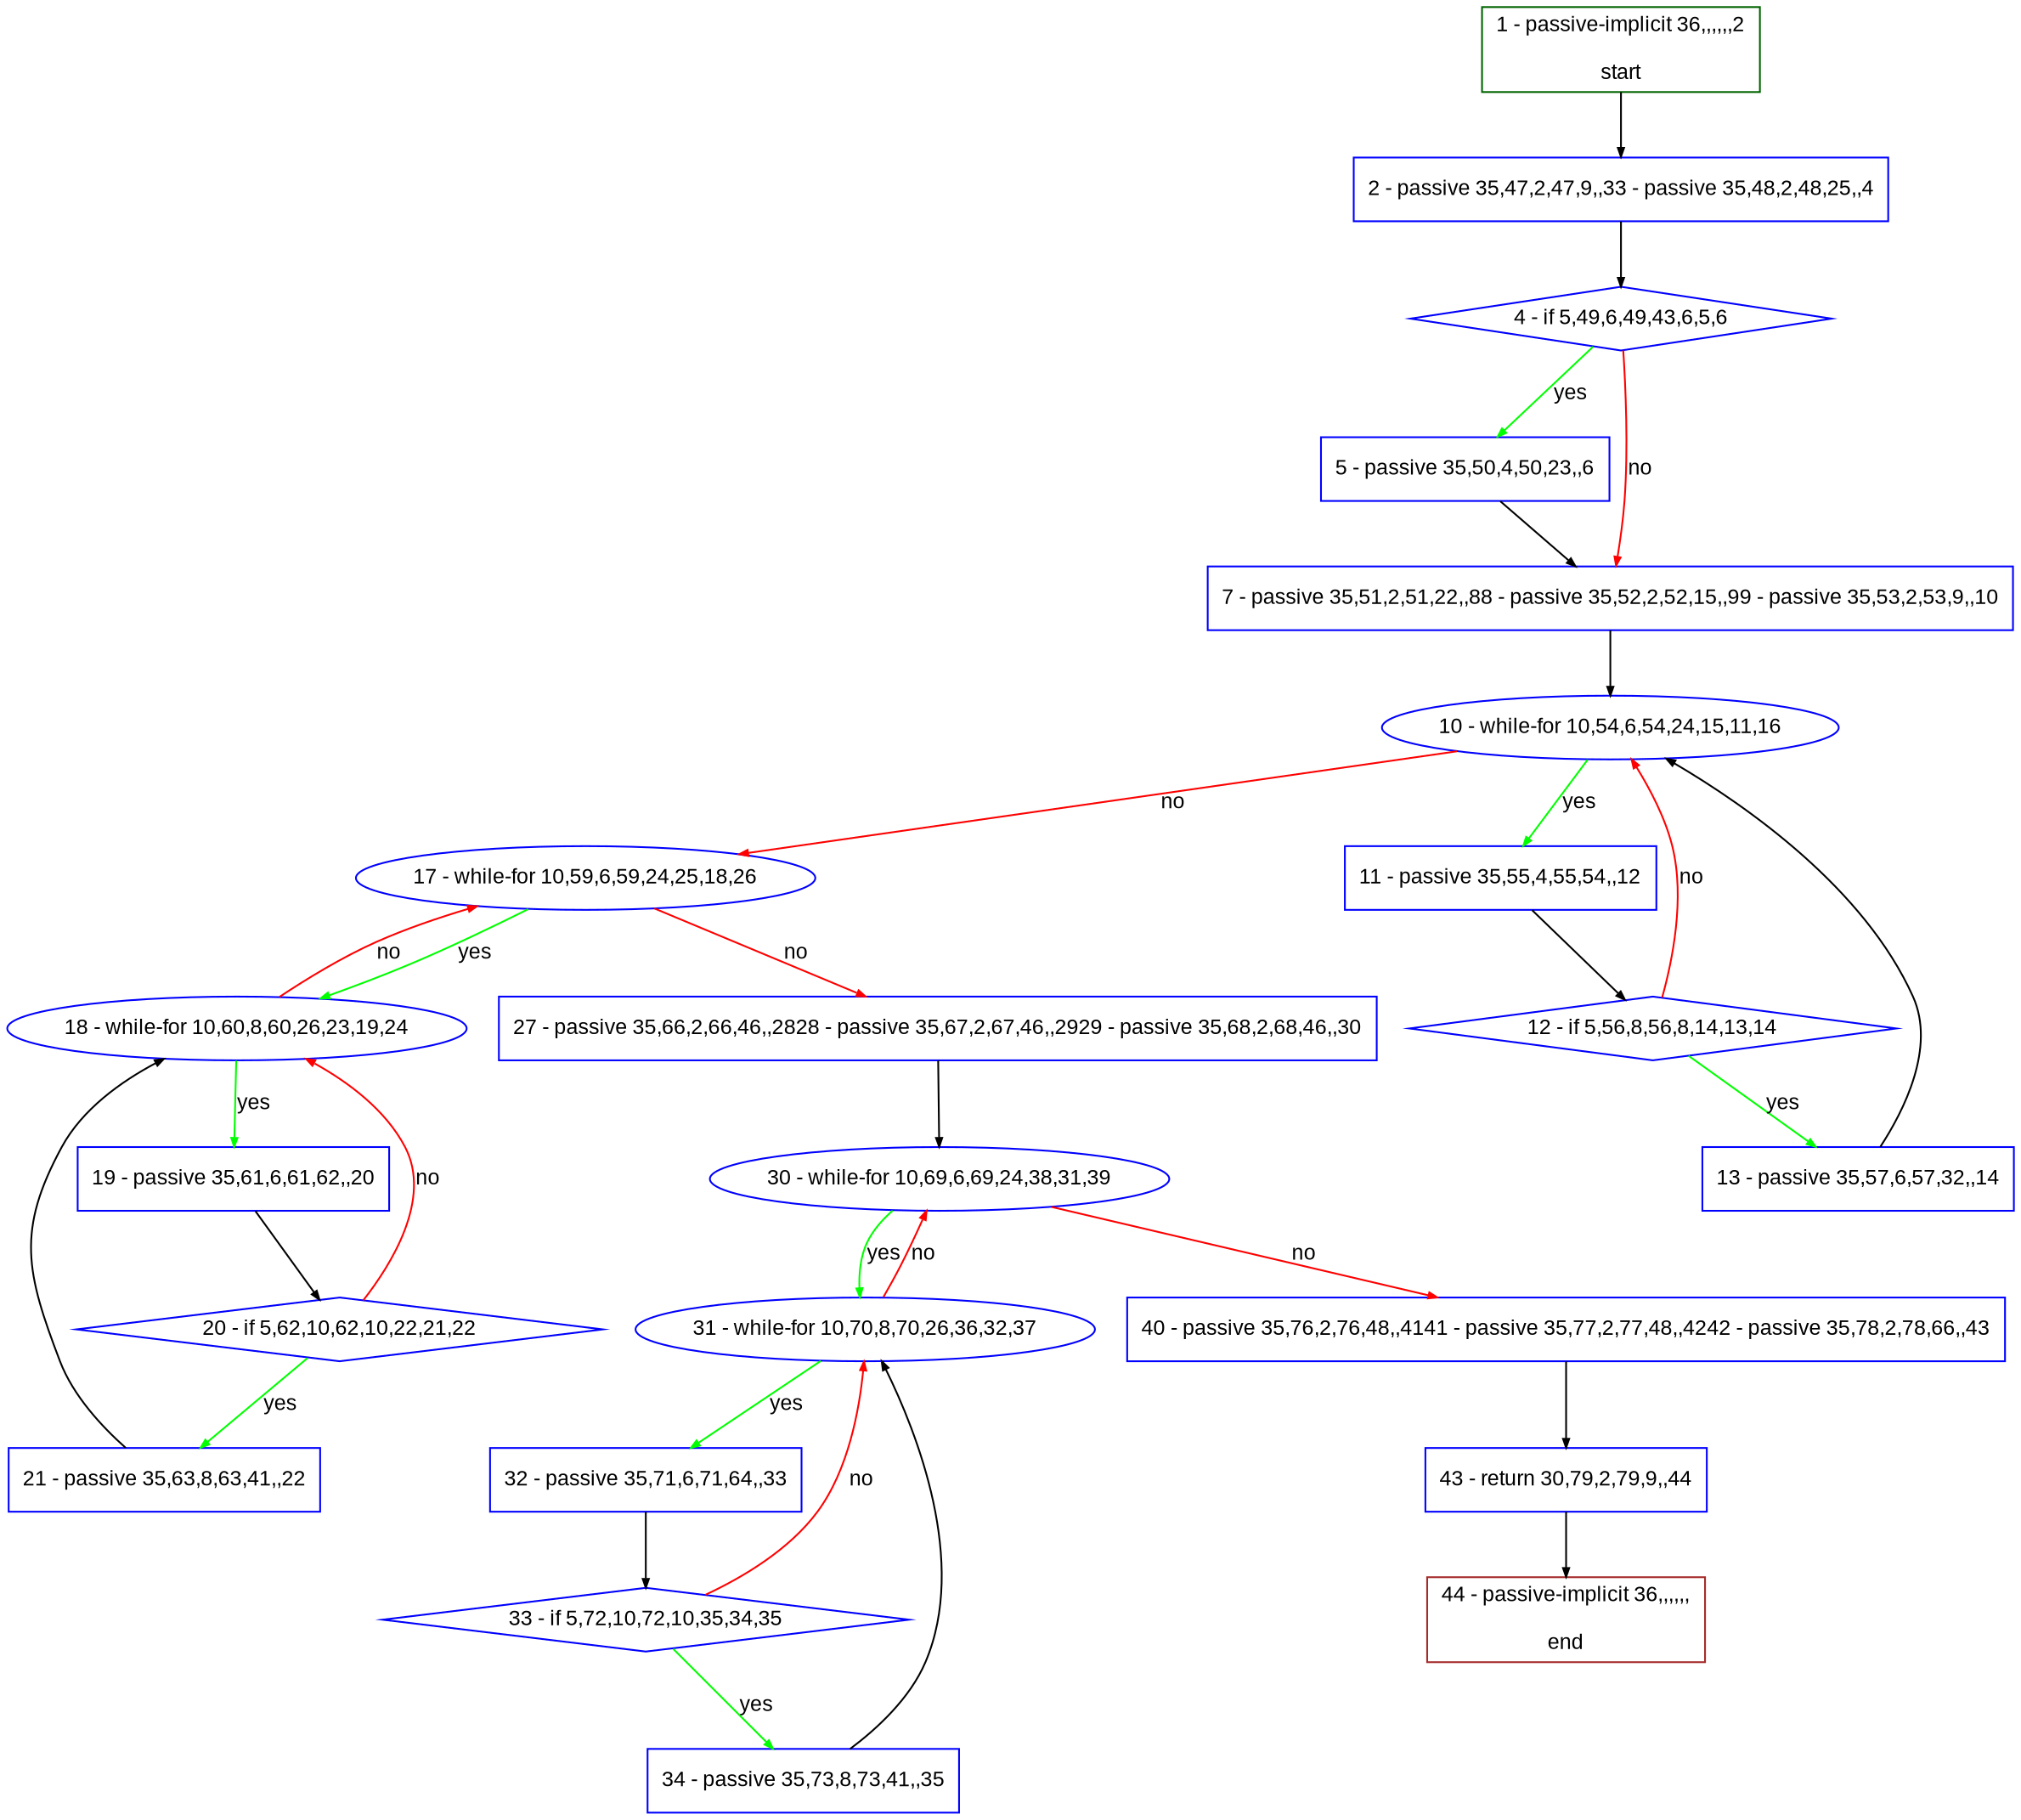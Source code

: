 digraph "" {
  graph [pack="true", label="", fontsize="12", packmode="clust", fontname="Arial", fillcolor="#FFFFCC", bgcolor="white", style="rounded,filled", compound="true"];
  node [node_initialized="no", label="", color="grey", fontsize="12", fillcolor="white", fontname="Arial", style="filled", shape="rectangle", compound="true", fixedsize="false"];
  edge [fontcolor="black", arrowhead="normal", arrowtail="none", arrowsize="0.5", ltail="", label="", color="black", fontsize="12", lhead="", fontname="Arial", dir="forward", compound="true"];
  __N1 [label="2 - passive 35,47,2,47,9,,33 - passive 35,48,2,48,25,,4", color="#0000ff", fillcolor="#ffffff", style="filled", shape="box"];
  __N2 [label="1 - passive-implicit 36,,,,,,2\n\nstart", color="#006400", fillcolor="#ffffff", style="filled", shape="box"];
  __N3 [label="4 - if 5,49,6,49,43,6,5,6", color="#0000ff", fillcolor="#ffffff", style="filled", shape="diamond"];
  __N4 [label="5 - passive 35,50,4,50,23,,6", color="#0000ff", fillcolor="#ffffff", style="filled", shape="box"];
  __N5 [label="7 - passive 35,51,2,51,22,,88 - passive 35,52,2,52,15,,99 - passive 35,53,2,53,9,,10", color="#0000ff", fillcolor="#ffffff", style="filled", shape="box"];
  __N6 [label="10 - while-for 10,54,6,54,24,15,11,16", color="#0000ff", fillcolor="#ffffff", style="filled", shape="oval"];
  __N7 [label="11 - passive 35,55,4,55,54,,12", color="#0000ff", fillcolor="#ffffff", style="filled", shape="box"];
  __N8 [label="17 - while-for 10,59,6,59,24,25,18,26", color="#0000ff", fillcolor="#ffffff", style="filled", shape="oval"];
  __N9 [label="12 - if 5,56,8,56,8,14,13,14", color="#0000ff", fillcolor="#ffffff", style="filled", shape="diamond"];
  __N10 [label="13 - passive 35,57,6,57,32,,14", color="#0000ff", fillcolor="#ffffff", style="filled", shape="box"];
  __N11 [label="18 - while-for 10,60,8,60,26,23,19,24", color="#0000ff", fillcolor="#ffffff", style="filled", shape="oval"];
  __N12 [label="27 - passive 35,66,2,66,46,,2828 - passive 35,67,2,67,46,,2929 - passive 35,68,2,68,46,,30", color="#0000ff", fillcolor="#ffffff", style="filled", shape="box"];
  __N13 [label="19 - passive 35,61,6,61,62,,20", color="#0000ff", fillcolor="#ffffff", style="filled", shape="box"];
  __N14 [label="20 - if 5,62,10,62,10,22,21,22", color="#0000ff", fillcolor="#ffffff", style="filled", shape="diamond"];
  __N15 [label="21 - passive 35,63,8,63,41,,22", color="#0000ff", fillcolor="#ffffff", style="filled", shape="box"];
  __N16 [label="30 - while-for 10,69,6,69,24,38,31,39", color="#0000ff", fillcolor="#ffffff", style="filled", shape="oval"];
  __N17 [label="31 - while-for 10,70,8,70,26,36,32,37", color="#0000ff", fillcolor="#ffffff", style="filled", shape="oval"];
  __N18 [label="40 - passive 35,76,2,76,48,,4141 - passive 35,77,2,77,48,,4242 - passive 35,78,2,78,66,,43", color="#0000ff", fillcolor="#ffffff", style="filled", shape="box"];
  __N19 [label="32 - passive 35,71,6,71,64,,33", color="#0000ff", fillcolor="#ffffff", style="filled", shape="box"];
  __N20 [label="33 - if 5,72,10,72,10,35,34,35", color="#0000ff", fillcolor="#ffffff", style="filled", shape="diamond"];
  __N21 [label="34 - passive 35,73,8,73,41,,35", color="#0000ff", fillcolor="#ffffff", style="filled", shape="box"];
  __N22 [label="43 - return 30,79,2,79,9,,44", color="#0000ff", fillcolor="#ffffff", style="filled", shape="box"];
  __N23 [label="44 - passive-implicit 36,,,,,,\n\nend", color="#a52a2a", fillcolor="#ffffff", style="filled", shape="box"];
  __N2 -> __N1 [arrowhead="normal", arrowtail="none", color="#000000", label="", dir="forward"];
  __N1 -> __N3 [arrowhead="normal", arrowtail="none", color="#000000", label="", dir="forward"];
  __N3 -> __N4 [arrowhead="normal", arrowtail="none", color="#00ff00", label="yes", dir="forward"];
  __N3 -> __N5 [arrowhead="normal", arrowtail="none", color="#ff0000", label="no", dir="forward"];
  __N4 -> __N5 [arrowhead="normal", arrowtail="none", color="#000000", label="", dir="forward"];
  __N5 -> __N6 [arrowhead="normal", arrowtail="none", color="#000000", label="", dir="forward"];
  __N6 -> __N7 [arrowhead="normal", arrowtail="none", color="#00ff00", label="yes", dir="forward"];
  __N6 -> __N8 [arrowhead="normal", arrowtail="none", color="#ff0000", label="no", dir="forward"];
  __N7 -> __N9 [arrowhead="normal", arrowtail="none", color="#000000", label="", dir="forward"];
  __N9 -> __N6 [arrowhead="normal", arrowtail="none", color="#ff0000", label="no", dir="forward"];
  __N9 -> __N10 [arrowhead="normal", arrowtail="none", color="#00ff00", label="yes", dir="forward"];
  __N10 -> __N6 [arrowhead="normal", arrowtail="none", color="#000000", label="", dir="forward"];
  __N8 -> __N11 [arrowhead="normal", arrowtail="none", color="#00ff00", label="yes", dir="forward"];
  __N11 -> __N8 [arrowhead="normal", arrowtail="none", color="#ff0000", label="no", dir="forward"];
  __N8 -> __N12 [arrowhead="normal", arrowtail="none", color="#ff0000", label="no", dir="forward"];
  __N11 -> __N13 [arrowhead="normal", arrowtail="none", color="#00ff00", label="yes", dir="forward"];
  __N13 -> __N14 [arrowhead="normal", arrowtail="none", color="#000000", label="", dir="forward"];
  __N14 -> __N11 [arrowhead="normal", arrowtail="none", color="#ff0000", label="no", dir="forward"];
  __N14 -> __N15 [arrowhead="normal", arrowtail="none", color="#00ff00", label="yes", dir="forward"];
  __N15 -> __N11 [arrowhead="normal", arrowtail="none", color="#000000", label="", dir="forward"];
  __N12 -> __N16 [arrowhead="normal", arrowtail="none", color="#000000", label="", dir="forward"];
  __N16 -> __N17 [arrowhead="normal", arrowtail="none", color="#00ff00", label="yes", dir="forward"];
  __N17 -> __N16 [arrowhead="normal", arrowtail="none", color="#ff0000", label="no", dir="forward"];
  __N16 -> __N18 [arrowhead="normal", arrowtail="none", color="#ff0000", label="no", dir="forward"];
  __N17 -> __N19 [arrowhead="normal", arrowtail="none", color="#00ff00", label="yes", dir="forward"];
  __N19 -> __N20 [arrowhead="normal", arrowtail="none", color="#000000", label="", dir="forward"];
  __N20 -> __N17 [arrowhead="normal", arrowtail="none", color="#ff0000", label="no", dir="forward"];
  __N20 -> __N21 [arrowhead="normal", arrowtail="none", color="#00ff00", label="yes", dir="forward"];
  __N21 -> __N17 [arrowhead="normal", arrowtail="none", color="#000000", label="", dir="forward"];
  __N18 -> __N22 [arrowhead="normal", arrowtail="none", color="#000000", label="", dir="forward"];
  __N22 -> __N23 [arrowhead="normal", arrowtail="none", color="#000000", label="", dir="forward"];
}
